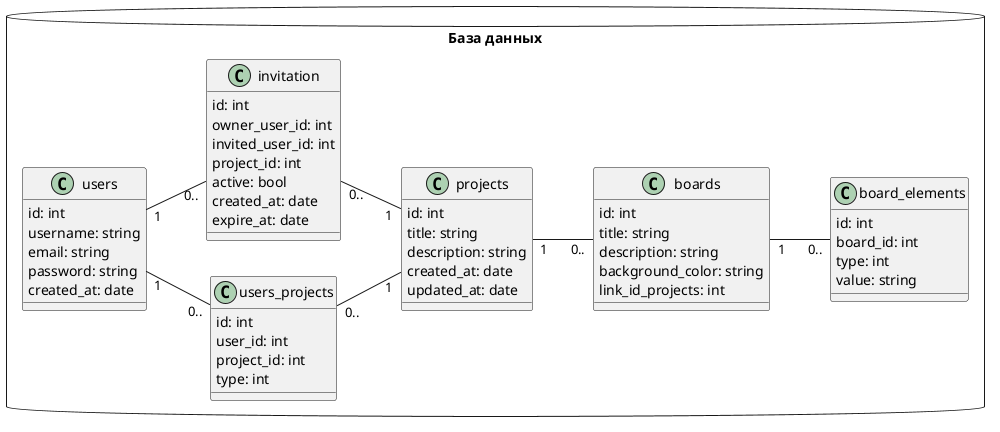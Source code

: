 @startuml business_classes
left to right direction
package "База данных" <<Database>> {
  class users{
    id: int
    username: string
    email: string
    password: string
    created_at: date
  }
  class users_projects{
    id: int
    user_id: int
    project_id: int
    type: int
  }
  class projects{
    id: int
    title: string
    description: string
    created_at: date
    updated_at: date
  }

  class boards{
    id: int
    title: string
    description: string
    background_color: string
    link_id_projects: int
  }
  class board_elements{
    id: int
    board_id: int
    type: int
    value: string
  }
  class invitation{
    id: int
    owner_user_id: int
    invited_user_id: int
    project_id: int
    active: bool
    created_at: date
    expire_at: date
  }
  users "1" -- "0.." users_projects
  users_projects "0.." -- "1" projects
  users "1" -- "0.." invitation
  projects "1" -- "0.." boards
  invitation "0.." -- "1" projects
  boards "1" -- "0.." board_elements
}

@enduml
